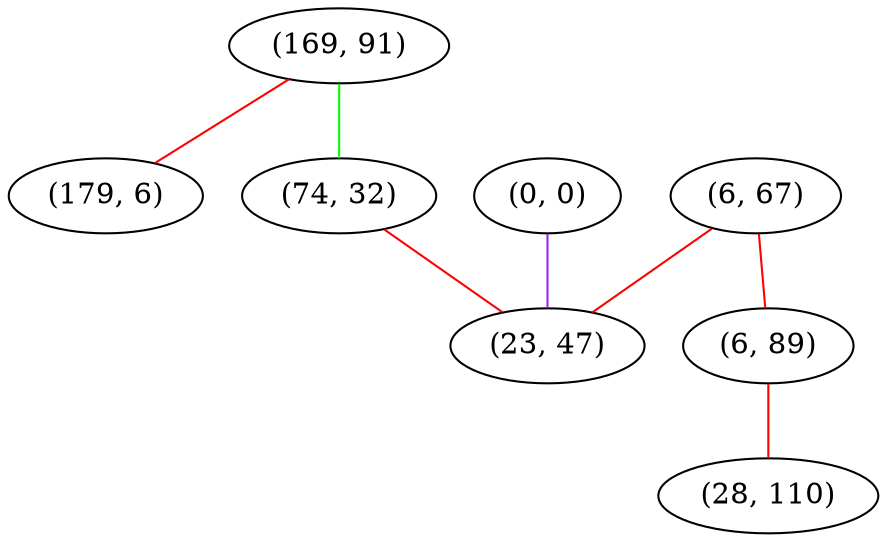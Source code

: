 graph "" {
"(169, 91)";
"(179, 6)";
"(6, 67)";
"(6, 89)";
"(0, 0)";
"(28, 110)";
"(74, 32)";
"(23, 47)";
"(169, 91)" -- "(74, 32)"  [color=green, key=0, weight=2];
"(169, 91)" -- "(179, 6)"  [color=red, key=0, weight=1];
"(6, 67)" -- "(6, 89)"  [color=red, key=0, weight=1];
"(6, 67)" -- "(23, 47)"  [color=red, key=0, weight=1];
"(6, 89)" -- "(28, 110)"  [color=red, key=0, weight=1];
"(0, 0)" -- "(23, 47)"  [color=purple, key=0, weight=4];
"(74, 32)" -- "(23, 47)"  [color=red, key=0, weight=1];
}

